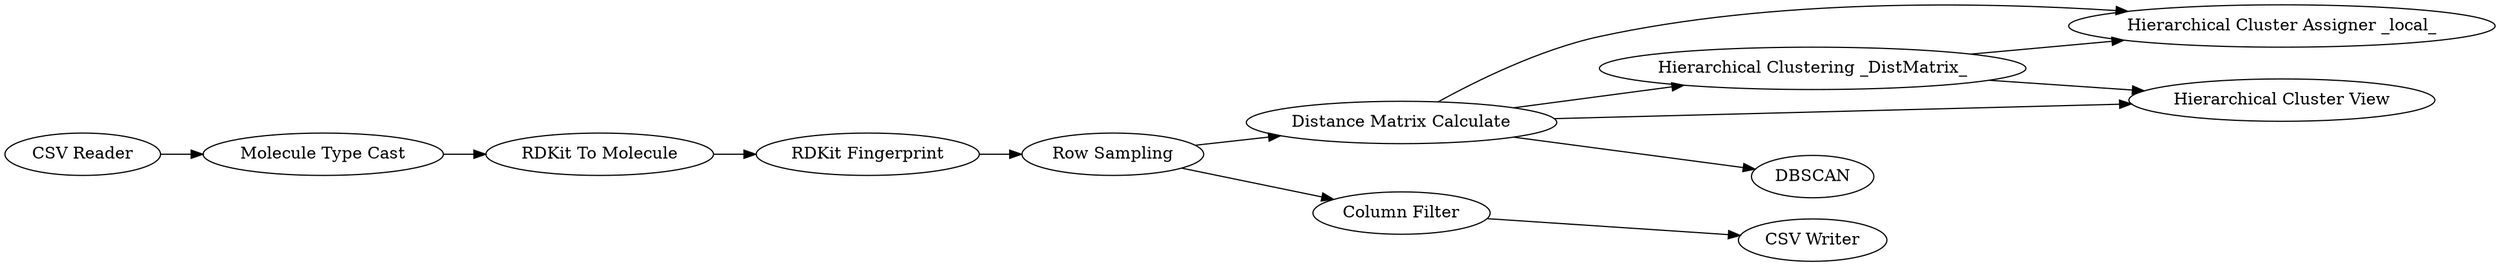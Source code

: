 digraph {
	6 -> 3
	11 -> 12
	7 -> 16
	11 -> 7
	11 -> 14
	2 -> 6
	11 -> 16
	7 -> 12
	15 -> 11
	1 -> 2
	3 -> 15
	15 -> 273
	273 -> 272
	16 [label="Hierarchical Cluster View"]
	1 [label="CSV Reader"]
	7 [label="Hierarchical Clustering _DistMatrix_"]
	11 [label="Distance Matrix Calculate"]
	6 [label="RDKit To Molecule"]
	15 [label="Row Sampling"]
	273 [label="Column Filter"]
	14 [label=DBSCAN]
	272 [label="CSV Writer"]
	3 [label="RDKit Fingerprint"]
	2 [label="Molecule Type Cast"]
	12 [label="Hierarchical Cluster Assigner _local_"]
	rankdir=LR
}
